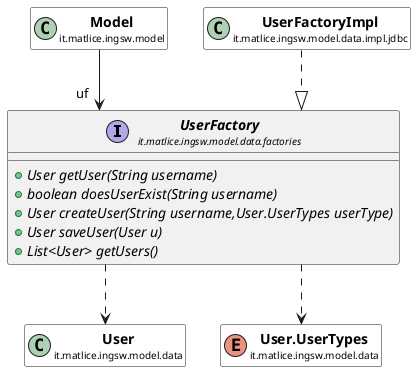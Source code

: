 @startuml

skinparam svgLinkTarget _parent
skinparam linetype ortho
set namespaceSeparator none
interface "<b><size:14>UserFactory</b>\n<size:10>it.matlice.ingsw.model.data.factories" as it.matlice.ingsw.model.data.factories.UserFactory  [[../../../../../../it/matlice/ingsw/model/data/factories/UserFactory.html{it.matlice.ingsw.model.data.factories.UserFactory}]] {
{abstract} +User getUser(String username)
{abstract} +boolean doesUserExist(String username)
{abstract} +User createUser(String username,User.UserTypes userType)
{abstract} +User saveUser(User u)
{abstract} +List<User> getUsers()
}


class "<b><size:14>Model</b>\n<size:10>it.matlice.ingsw.model" as it.matlice.ingsw.model.Model  [[../../../../../../it/matlice/ingsw/model/Model.html{it.matlice.ingsw.model.Model}]] #white {
}

hide it.matlice.ingsw.model.Model fields
hide it.matlice.ingsw.model.Model methods

it.matlice.ingsw.model.Model -->  "uf" it.matlice.ingsw.model.data.factories.UserFactory

class "<b><size:14>User</b>\n<size:10>it.matlice.ingsw.model.data" as it.matlice.ingsw.model.data.User  [[../../../../../../it/matlice/ingsw/model/data/User.html{it.matlice.ingsw.model.data.User}]] #white {
}

hide it.matlice.ingsw.model.data.User fields
hide it.matlice.ingsw.model.data.User methods

it.matlice.ingsw.model.data.factories.UserFactory ..> it.matlice.ingsw.model.data.User

enum "<b><size:14>User.UserTypes</b>\n<size:10>it.matlice.ingsw.model.data" as it.matlice.ingsw.model.data.User.UserTypes  [[../../../../../../it/matlice/ingsw/model/data/User.UserTypes.html{it.matlice.ingsw.model.data.User.UserTypes}]] #white {
}

hide it.matlice.ingsw.model.data.User.UserTypes fields
hide it.matlice.ingsw.model.data.User.UserTypes methods

it.matlice.ingsw.model.data.factories.UserFactory ..> it.matlice.ingsw.model.data.User.UserTypes


class "<b><size:14>UserFactoryImpl</b>\n<size:10>it.matlice.ingsw.model.data.impl.jdbc" as it.matlice.ingsw.model.data.impl.jdbc.UserFactoryImpl  [[../../../../../../it/matlice/ingsw/model/data/impl/jdbc/UserFactoryImpl.html{it.matlice.ingsw.model.data.impl.jdbc.UserFactoryImpl}]] #white {
}

hide it.matlice.ingsw.model.data.impl.jdbc.UserFactoryImpl fields
hide it.matlice.ingsw.model.data.impl.jdbc.UserFactoryImpl methods

it.matlice.ingsw.model.data.impl.jdbc.UserFactoryImpl ..|> it.matlice.ingsw.model.data.factories.UserFactory


@enduml

